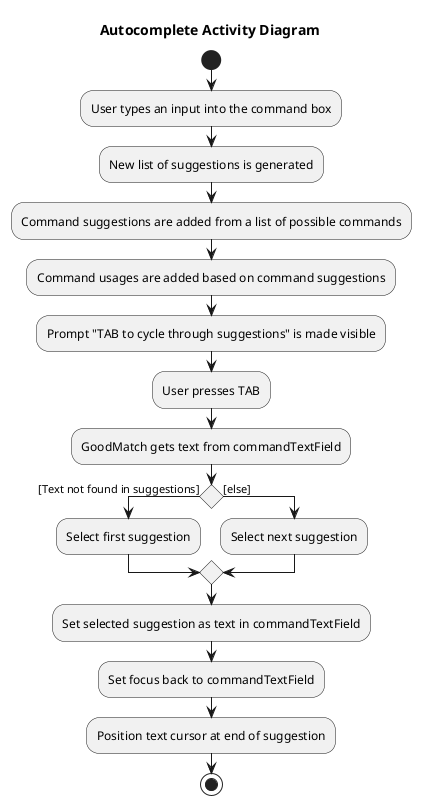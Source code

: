 @startuml
title Autocomplete Activity Diagram

start
:User types an input into the command box;
:New list of suggestions is generated;
:Command suggestions are added from a list of possible commands;
:Command usages are added based on command suggestions;
:Prompt "TAB to cycle through suggestions" is made visible;
:User presses TAB;
:GoodMatch gets text from commandTextField;
if () then ([Text not found in suggestions])
  :Select first suggestion;
else ([else])
  :Select next suggestion;
endif
:Set selected suggestion as text in commandTextField;
:Set focus back to commandTextField;
:Position text cursor at end of suggestion;
stop
@enduml
